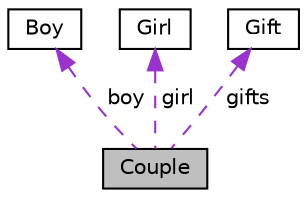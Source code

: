 digraph "Couple"
{
  edge [fontname="Helvetica",fontsize="10",labelfontname="Helvetica",labelfontsize="10"];
  node [fontname="Helvetica",fontsize="10",shape=record];
  Node1 [label="Couple",height=0.2,width=0.4,color="black", fillcolor="grey75", style="filled", fontcolor="black"];
  Node2 -> Node1 [dir="back",color="darkorchid3",fontsize="10",style="dashed",label=" boy" ,fontname="Helvetica"];
  Node2 [label="Boy",height=0.2,width=0.4,color="black", fillcolor="white", style="filled",URL="$classBoy.html"];
  Node3 -> Node1 [dir="back",color="darkorchid3",fontsize="10",style="dashed",label=" girl" ,fontname="Helvetica"];
  Node3 [label="Girl",height=0.2,width=0.4,color="black", fillcolor="white", style="filled",URL="$classGirl.html"];
  Node4 -> Node1 [dir="back",color="darkorchid3",fontsize="10",style="dashed",label=" gifts" ,fontname="Helvetica"];
  Node4 [label="Gift",height=0.2,width=0.4,color="black", fillcolor="white", style="filled",URL="$classGift.html"];
}
